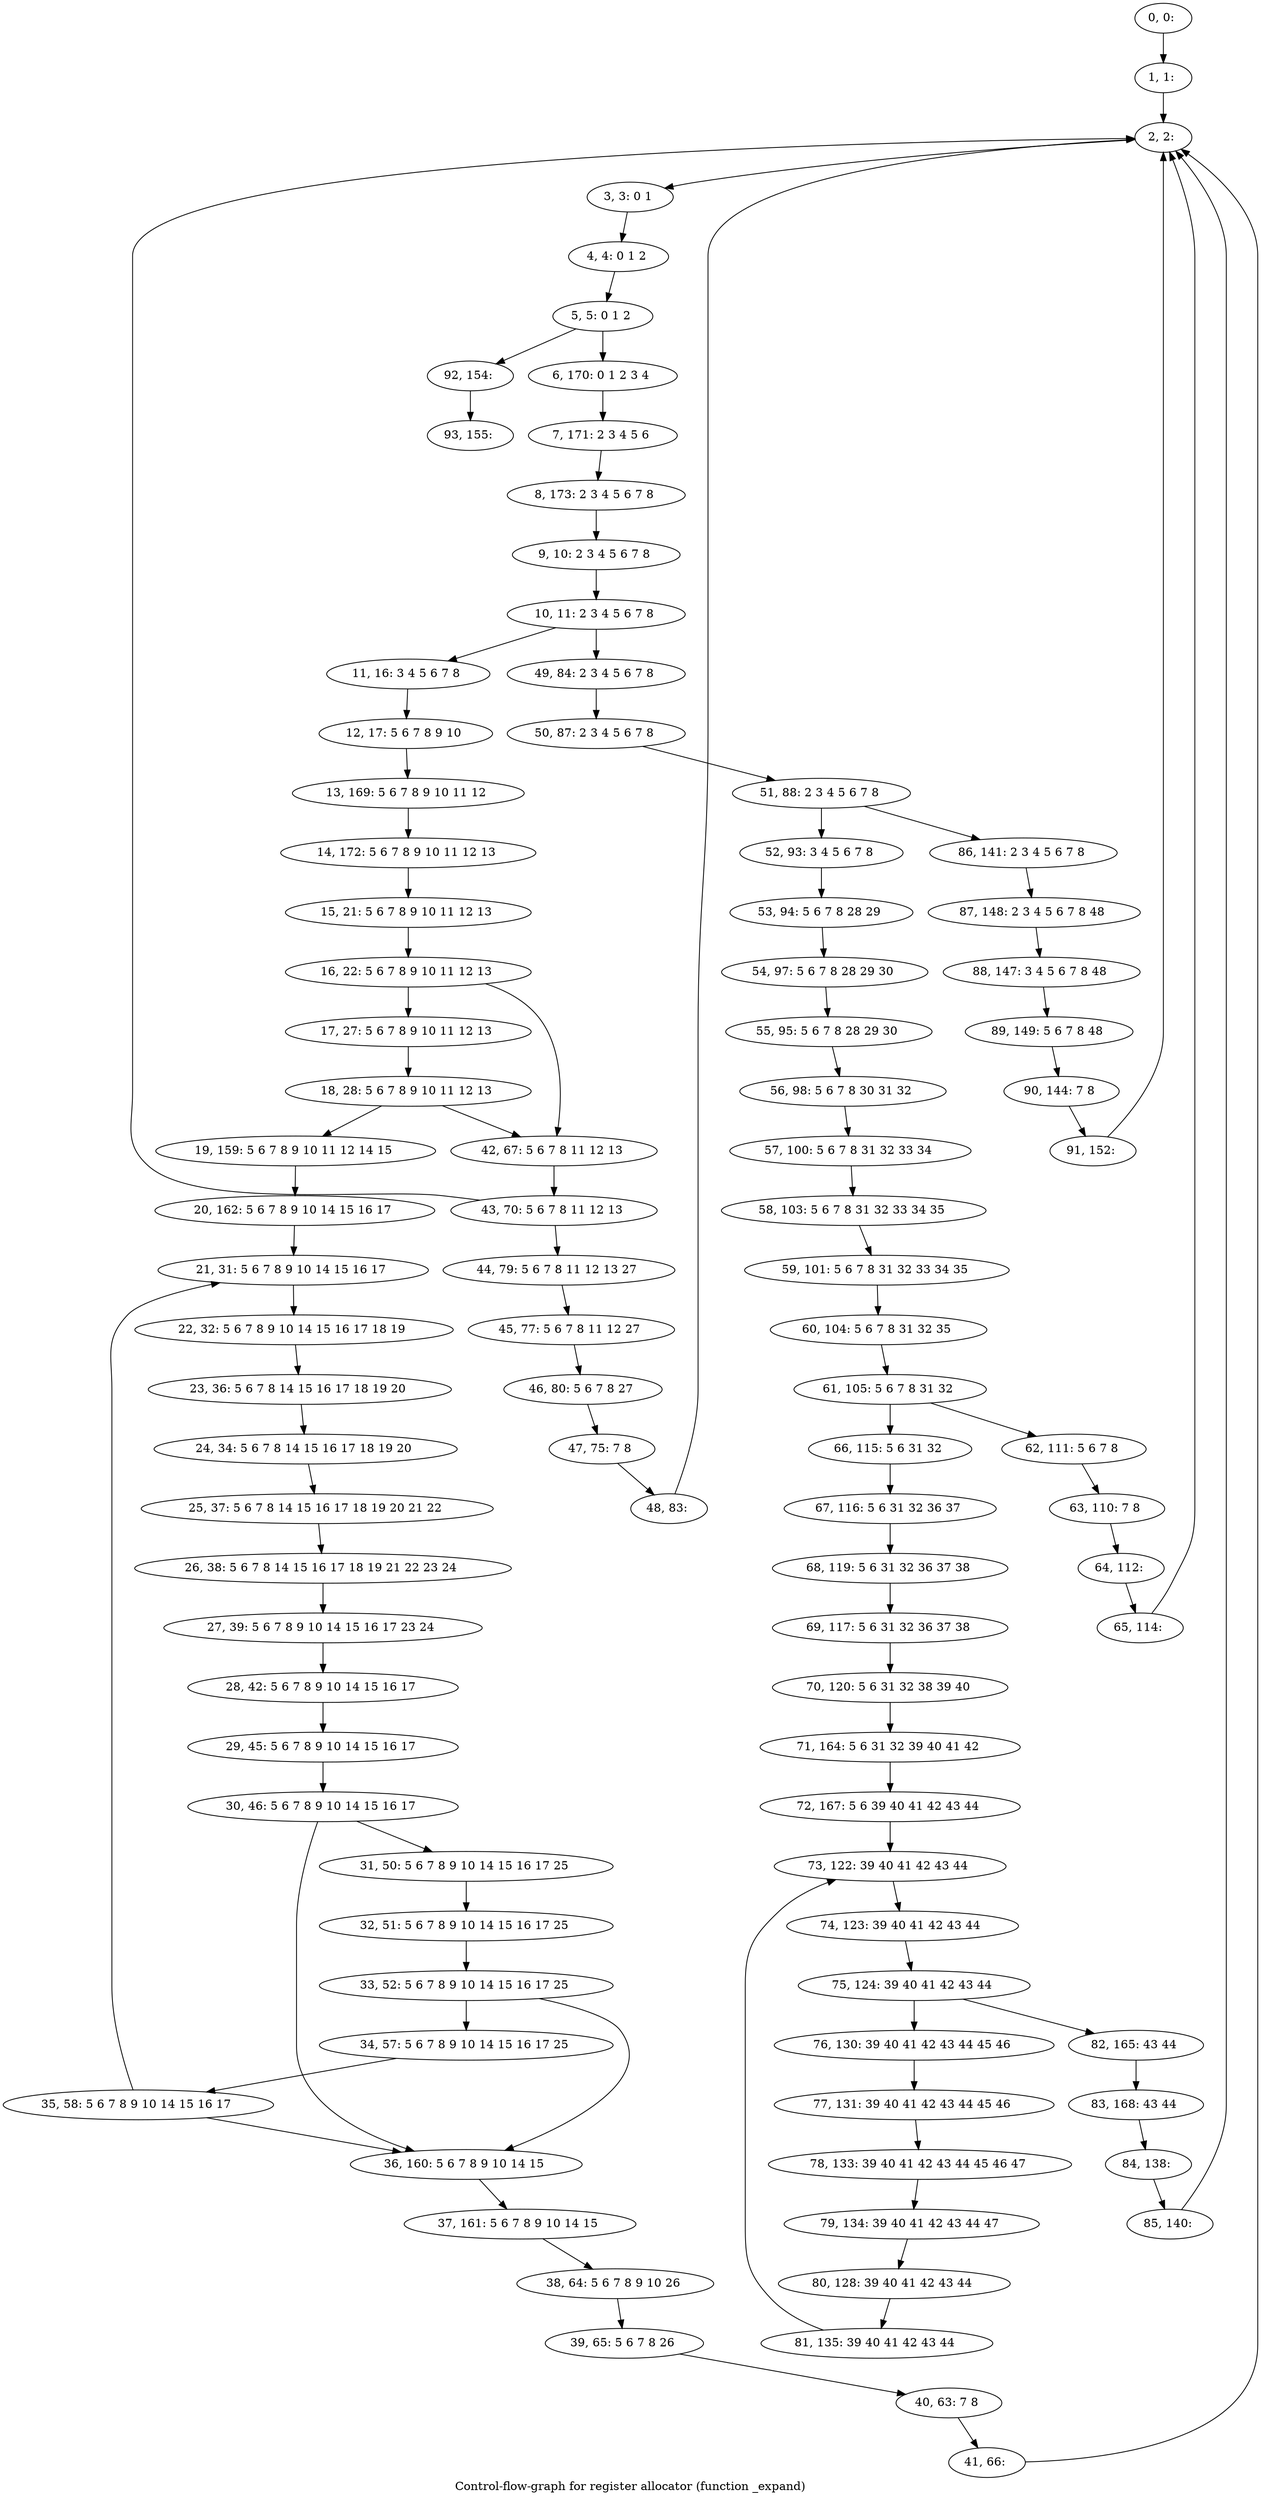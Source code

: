 digraph G {
graph [label="Control-flow-graph for register allocator (function _expand)"]
0[label="0, 0: "];
1[label="1, 1: "];
2[label="2, 2: "];
3[label="3, 3: 0 1 "];
4[label="4, 4: 0 1 2 "];
5[label="5, 5: 0 1 2 "];
6[label="6, 170: 0 1 2 3 4 "];
7[label="7, 171: 2 3 4 5 6 "];
8[label="8, 173: 2 3 4 5 6 7 8 "];
9[label="9, 10: 2 3 4 5 6 7 8 "];
10[label="10, 11: 2 3 4 5 6 7 8 "];
11[label="11, 16: 3 4 5 6 7 8 "];
12[label="12, 17: 5 6 7 8 9 10 "];
13[label="13, 169: 5 6 7 8 9 10 11 12 "];
14[label="14, 172: 5 6 7 8 9 10 11 12 13 "];
15[label="15, 21: 5 6 7 8 9 10 11 12 13 "];
16[label="16, 22: 5 6 7 8 9 10 11 12 13 "];
17[label="17, 27: 5 6 7 8 9 10 11 12 13 "];
18[label="18, 28: 5 6 7 8 9 10 11 12 13 "];
19[label="19, 159: 5 6 7 8 9 10 11 12 14 15 "];
20[label="20, 162: 5 6 7 8 9 10 14 15 16 17 "];
21[label="21, 31: 5 6 7 8 9 10 14 15 16 17 "];
22[label="22, 32: 5 6 7 8 9 10 14 15 16 17 18 19 "];
23[label="23, 36: 5 6 7 8 14 15 16 17 18 19 20 "];
24[label="24, 34: 5 6 7 8 14 15 16 17 18 19 20 "];
25[label="25, 37: 5 6 7 8 14 15 16 17 18 19 20 21 22 "];
26[label="26, 38: 5 6 7 8 14 15 16 17 18 19 21 22 23 24 "];
27[label="27, 39: 5 6 7 8 9 10 14 15 16 17 23 24 "];
28[label="28, 42: 5 6 7 8 9 10 14 15 16 17 "];
29[label="29, 45: 5 6 7 8 9 10 14 15 16 17 "];
30[label="30, 46: 5 6 7 8 9 10 14 15 16 17 "];
31[label="31, 50: 5 6 7 8 9 10 14 15 16 17 25 "];
32[label="32, 51: 5 6 7 8 9 10 14 15 16 17 25 "];
33[label="33, 52: 5 6 7 8 9 10 14 15 16 17 25 "];
34[label="34, 57: 5 6 7 8 9 10 14 15 16 17 25 "];
35[label="35, 58: 5 6 7 8 9 10 14 15 16 17 "];
36[label="36, 160: 5 6 7 8 9 10 14 15 "];
37[label="37, 161: 5 6 7 8 9 10 14 15 "];
38[label="38, 64: 5 6 7 8 9 10 26 "];
39[label="39, 65: 5 6 7 8 26 "];
40[label="40, 63: 7 8 "];
41[label="41, 66: "];
42[label="42, 67: 5 6 7 8 11 12 13 "];
43[label="43, 70: 5 6 7 8 11 12 13 "];
44[label="44, 79: 5 6 7 8 11 12 13 27 "];
45[label="45, 77: 5 6 7 8 11 12 27 "];
46[label="46, 80: 5 6 7 8 27 "];
47[label="47, 75: 7 8 "];
48[label="48, 83: "];
49[label="49, 84: 2 3 4 5 6 7 8 "];
50[label="50, 87: 2 3 4 5 6 7 8 "];
51[label="51, 88: 2 3 4 5 6 7 8 "];
52[label="52, 93: 3 4 5 6 7 8 "];
53[label="53, 94: 5 6 7 8 28 29 "];
54[label="54, 97: 5 6 7 8 28 29 30 "];
55[label="55, 95: 5 6 7 8 28 29 30 "];
56[label="56, 98: 5 6 7 8 30 31 32 "];
57[label="57, 100: 5 6 7 8 31 32 33 34 "];
58[label="58, 103: 5 6 7 8 31 32 33 34 35 "];
59[label="59, 101: 5 6 7 8 31 32 33 34 35 "];
60[label="60, 104: 5 6 7 8 31 32 35 "];
61[label="61, 105: 5 6 7 8 31 32 "];
62[label="62, 111: 5 6 7 8 "];
63[label="63, 110: 7 8 "];
64[label="64, 112: "];
65[label="65, 114: "];
66[label="66, 115: 5 6 31 32 "];
67[label="67, 116: 5 6 31 32 36 37 "];
68[label="68, 119: 5 6 31 32 36 37 38 "];
69[label="69, 117: 5 6 31 32 36 37 38 "];
70[label="70, 120: 5 6 31 32 38 39 40 "];
71[label="71, 164: 5 6 31 32 39 40 41 42 "];
72[label="72, 167: 5 6 39 40 41 42 43 44 "];
73[label="73, 122: 39 40 41 42 43 44 "];
74[label="74, 123: 39 40 41 42 43 44 "];
75[label="75, 124: 39 40 41 42 43 44 "];
76[label="76, 130: 39 40 41 42 43 44 45 46 "];
77[label="77, 131: 39 40 41 42 43 44 45 46 "];
78[label="78, 133: 39 40 41 42 43 44 45 46 47 "];
79[label="79, 134: 39 40 41 42 43 44 47 "];
80[label="80, 128: 39 40 41 42 43 44 "];
81[label="81, 135: 39 40 41 42 43 44 "];
82[label="82, 165: 43 44 "];
83[label="83, 168: 43 44 "];
84[label="84, 138: "];
85[label="85, 140: "];
86[label="86, 141: 2 3 4 5 6 7 8 "];
87[label="87, 148: 2 3 4 5 6 7 8 48 "];
88[label="88, 147: 3 4 5 6 7 8 48 "];
89[label="89, 149: 5 6 7 8 48 "];
90[label="90, 144: 7 8 "];
91[label="91, 152: "];
92[label="92, 154: "];
93[label="93, 155: "];
0->1 ;
1->2 ;
2->3 ;
3->4 ;
4->5 ;
5->6 ;
5->92 ;
6->7 ;
7->8 ;
8->9 ;
9->10 ;
10->11 ;
10->49 ;
11->12 ;
12->13 ;
13->14 ;
14->15 ;
15->16 ;
16->17 ;
16->42 ;
17->18 ;
18->19 ;
18->42 ;
19->20 ;
20->21 ;
21->22 ;
22->23 ;
23->24 ;
24->25 ;
25->26 ;
26->27 ;
27->28 ;
28->29 ;
29->30 ;
30->31 ;
30->36 ;
31->32 ;
32->33 ;
33->34 ;
33->36 ;
34->35 ;
35->36 ;
35->21 ;
36->37 ;
37->38 ;
38->39 ;
39->40 ;
40->41 ;
41->2 ;
42->43 ;
43->44 ;
43->2 ;
44->45 ;
45->46 ;
46->47 ;
47->48 ;
48->2 ;
49->50 ;
50->51 ;
51->52 ;
51->86 ;
52->53 ;
53->54 ;
54->55 ;
55->56 ;
56->57 ;
57->58 ;
58->59 ;
59->60 ;
60->61 ;
61->62 ;
61->66 ;
62->63 ;
63->64 ;
64->65 ;
65->2 ;
66->67 ;
67->68 ;
68->69 ;
69->70 ;
70->71 ;
71->72 ;
72->73 ;
73->74 ;
74->75 ;
75->76 ;
75->82 ;
76->77 ;
77->78 ;
78->79 ;
79->80 ;
80->81 ;
81->73 ;
82->83 ;
83->84 ;
84->85 ;
85->2 ;
86->87 ;
87->88 ;
88->89 ;
89->90 ;
90->91 ;
91->2 ;
92->93 ;
}

